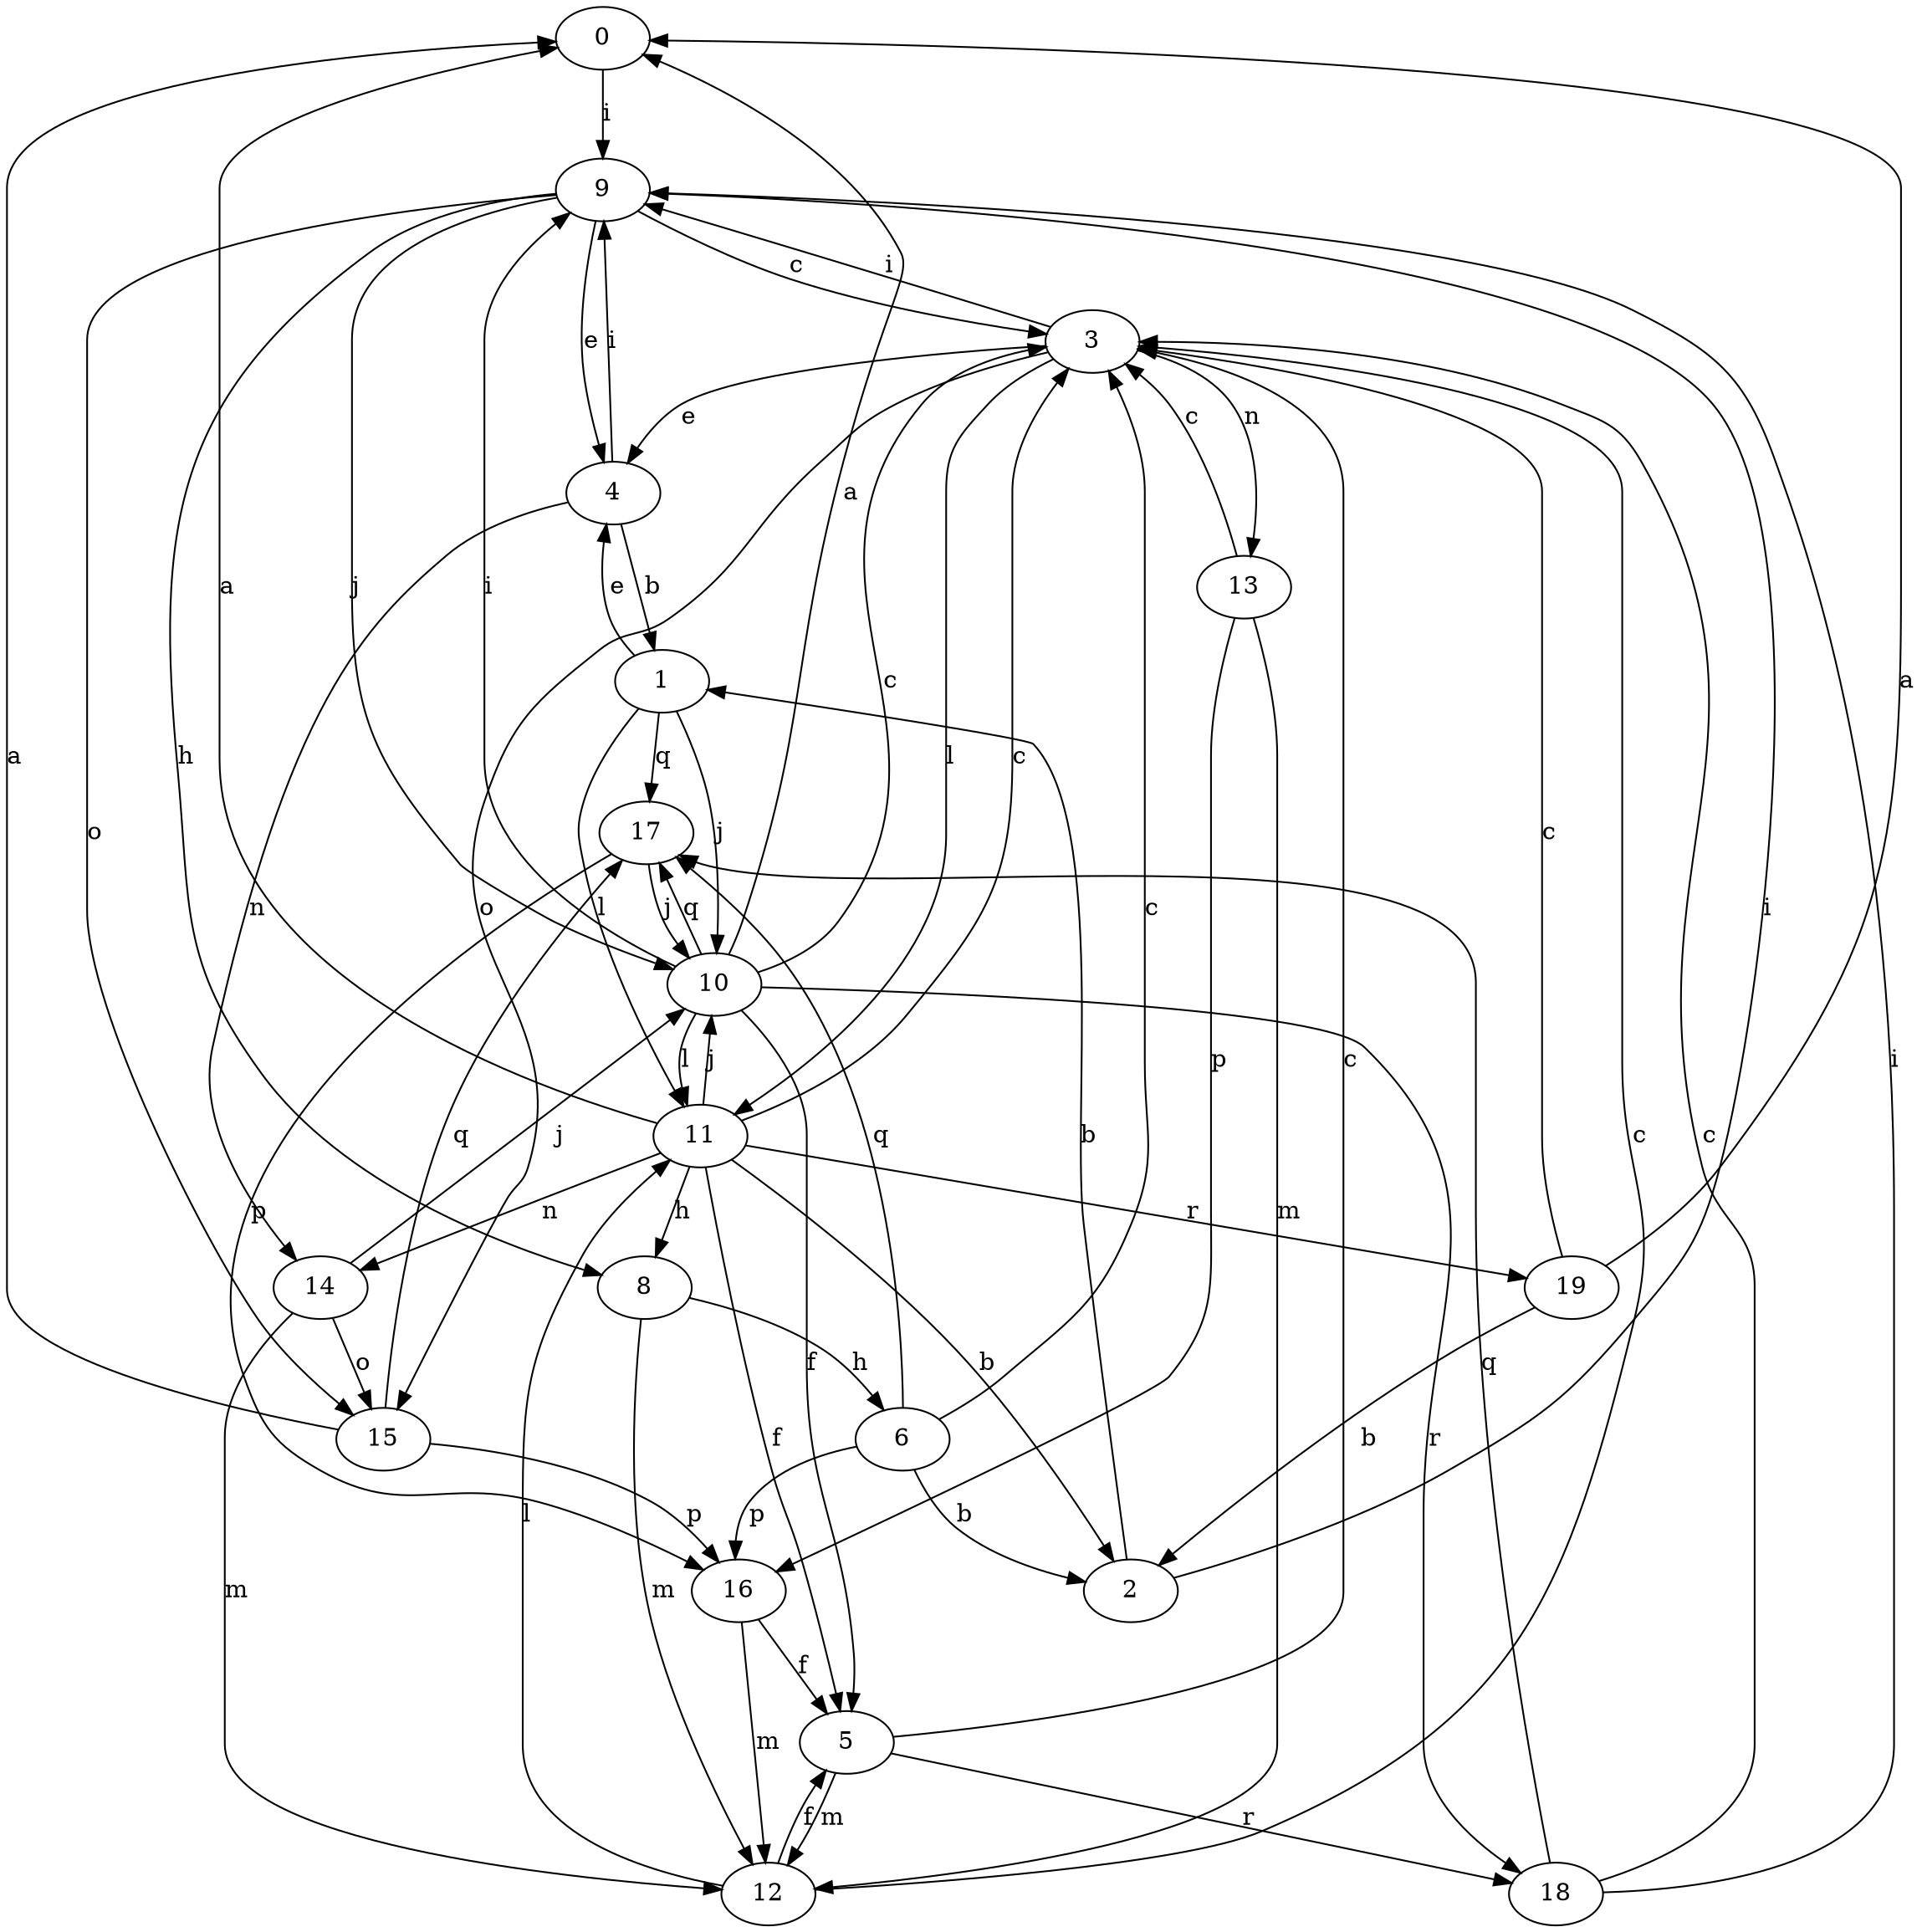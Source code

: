 strict digraph  {
0;
1;
2;
3;
4;
5;
6;
8;
9;
10;
11;
12;
13;
14;
15;
16;
17;
18;
19;
0 -> 9  [label=i];
1 -> 4  [label=e];
1 -> 10  [label=j];
1 -> 11  [label=l];
1 -> 17  [label=q];
2 -> 1  [label=b];
2 -> 9  [label=i];
3 -> 4  [label=e];
3 -> 9  [label=i];
3 -> 11  [label=l];
3 -> 13  [label=n];
3 -> 15  [label=o];
4 -> 1  [label=b];
4 -> 9  [label=i];
4 -> 14  [label=n];
5 -> 3  [label=c];
5 -> 12  [label=m];
5 -> 18  [label=r];
6 -> 2  [label=b];
6 -> 3  [label=c];
6 -> 16  [label=p];
6 -> 17  [label=q];
8 -> 6  [label=h];
8 -> 12  [label=m];
9 -> 3  [label=c];
9 -> 4  [label=e];
9 -> 8  [label=h];
9 -> 10  [label=j];
9 -> 15  [label=o];
10 -> 0  [label=a];
10 -> 3  [label=c];
10 -> 5  [label=f];
10 -> 9  [label=i];
10 -> 11  [label=l];
10 -> 17  [label=q];
10 -> 18  [label=r];
11 -> 0  [label=a];
11 -> 2  [label=b];
11 -> 3  [label=c];
11 -> 5  [label=f];
11 -> 8  [label=h];
11 -> 10  [label=j];
11 -> 14  [label=n];
11 -> 19  [label=r];
12 -> 3  [label=c];
12 -> 5  [label=f];
12 -> 11  [label=l];
13 -> 3  [label=c];
13 -> 12  [label=m];
13 -> 16  [label=p];
14 -> 10  [label=j];
14 -> 12  [label=m];
14 -> 15  [label=o];
15 -> 0  [label=a];
15 -> 16  [label=p];
15 -> 17  [label=q];
16 -> 5  [label=f];
16 -> 12  [label=m];
17 -> 10  [label=j];
17 -> 16  [label=p];
18 -> 3  [label=c];
18 -> 9  [label=i];
18 -> 17  [label=q];
19 -> 0  [label=a];
19 -> 2  [label=b];
19 -> 3  [label=c];
}
